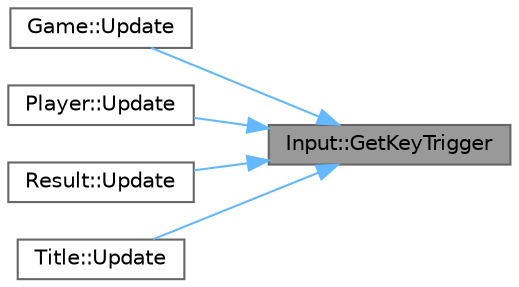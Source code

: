 digraph "Input::GetKeyTrigger"
{
 // LATEX_PDF_SIZE
  bgcolor="transparent";
  edge [fontname=Helvetica,fontsize=10,labelfontname=Helvetica,labelfontsize=10];
  node [fontname=Helvetica,fontsize=10,shape=box,height=0.2,width=0.4];
  rankdir="RL";
  Node1 [id="Node000001",label="Input::GetKeyTrigger",height=0.2,width=0.4,color="gray40", fillcolor="grey60", style="filled", fontcolor="black",tooltip="指定したキーコードのキーがトリガーされたかを取得します。"];
  Node1 -> Node2 [id="edge5_Node000001_Node000002",dir="back",color="steelblue1",style="solid",tooltip=" "];
  Node2 [id="Node000002",label="Game::Update",height=0.2,width=0.4,color="grey40", fillcolor="white", style="filled",URL="$class_game.html#a7279736cde09902a139247810bc76d4b",tooltip="シーンの更新処理を行います。"];
  Node1 -> Node3 [id="edge6_Node000001_Node000003",dir="back",color="steelblue1",style="solid",tooltip=" "];
  Node3 [id="Node000003",label="Player::Update",height=0.2,width=0.4,color="grey40", fillcolor="white", style="filled",URL="$class_player.html#a5e17be3418fa0ac0192c05efaf3dc8bd",tooltip="プレイヤーオブジェクトの更新処理を行います。"];
  Node1 -> Node4 [id="edge7_Node000001_Node000004",dir="back",color="steelblue1",style="solid",tooltip=" "];
  Node4 [id="Node000004",label="Result::Update",height=0.2,width=0.4,color="grey40", fillcolor="white", style="filled",URL="$class_result.html#a7f74bf5f230b8fde7f4331d91e3d9372",tooltip="シーンの更新処理を行います。"];
  Node1 -> Node5 [id="edge8_Node000001_Node000005",dir="back",color="steelblue1",style="solid",tooltip=" "];
  Node5 [id="Node000005",label="Title::Update",height=0.2,width=0.4,color="grey40", fillcolor="white", style="filled",URL="$class_title.html#a970d881556ef55c5af039041bac27d46",tooltip="シーンの更新処理を行います。"];
}
